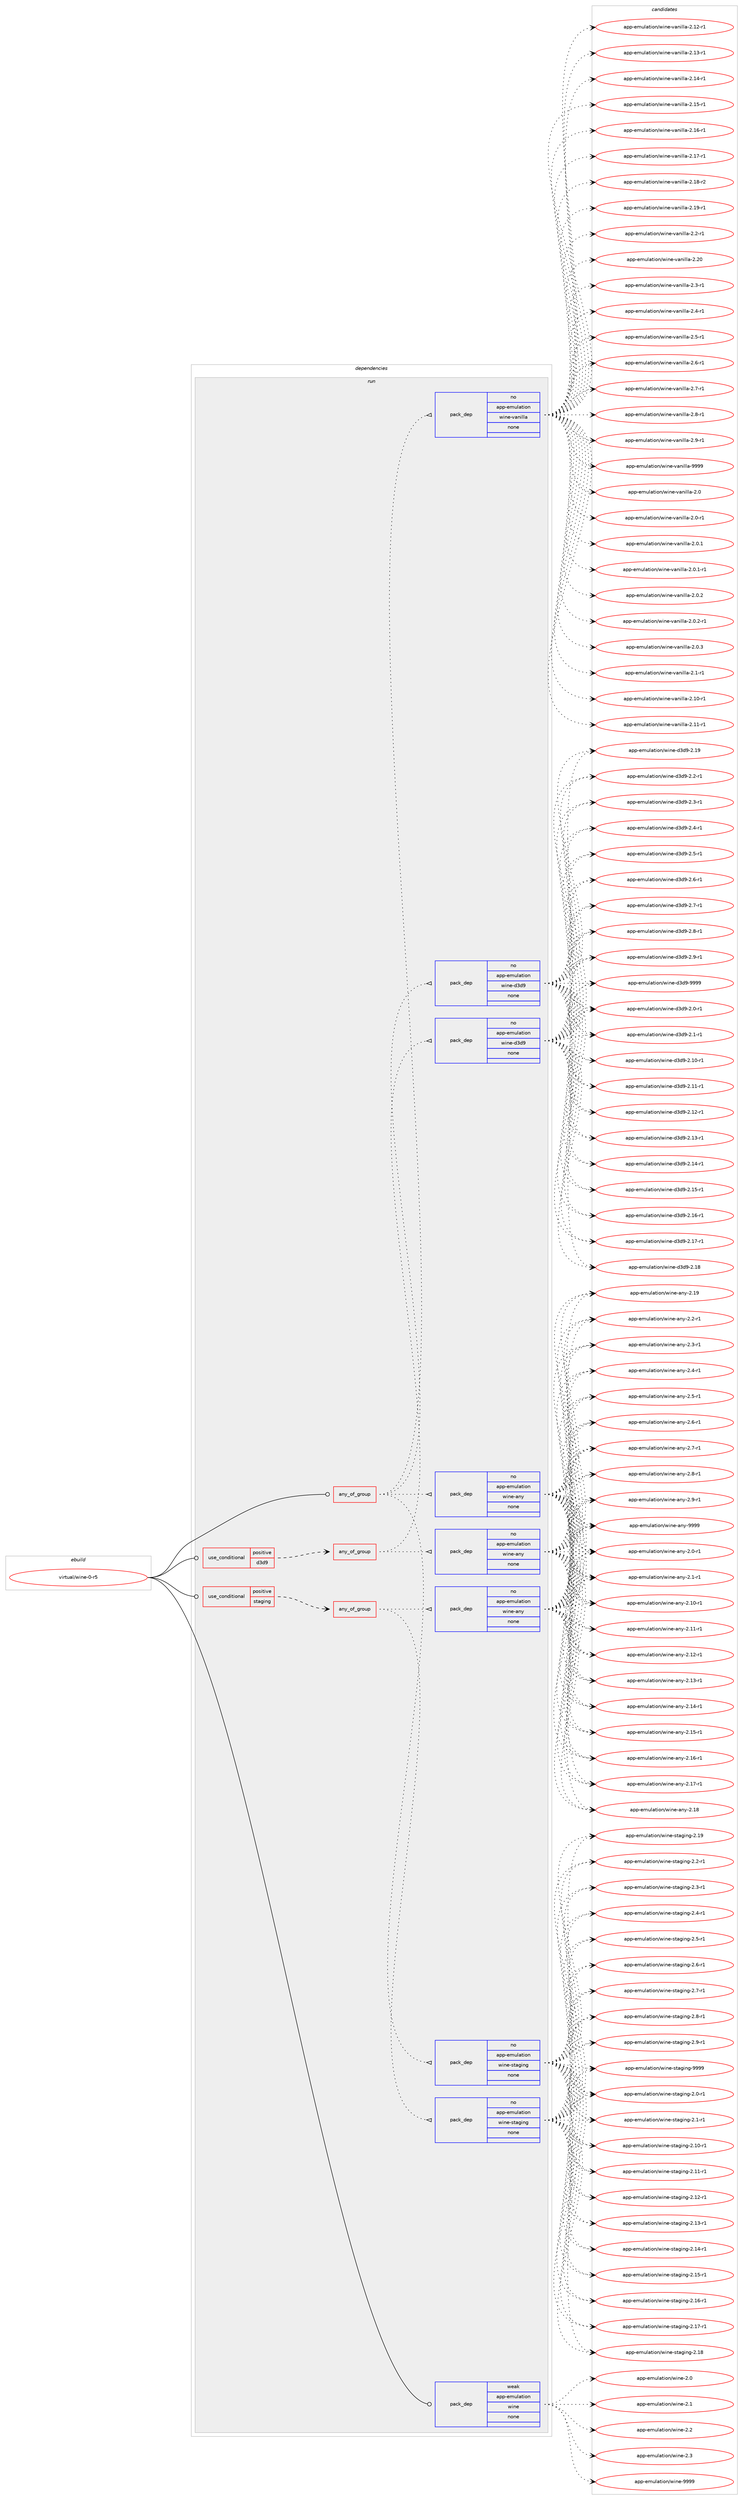 digraph prolog {

# *************
# Graph options
# *************

newrank=true;
concentrate=true;
compound=true;
graph [rankdir=LR,fontname=Helvetica,fontsize=10,ranksep=1.5];#, ranksep=2.5, nodesep=0.2];
edge  [arrowhead=vee];
node  [fontname=Helvetica,fontsize=10];

# **********
# The ebuild
# **********

subgraph cluster_leftcol {
color=gray;
rank=same;
label=<<i>ebuild</i>>;
id [label="virtual/wine-0-r5", color=red, width=4, href="../virtual/wine-0-r5.svg"];
}

# ****************
# The dependencies
# ****************

subgraph cluster_midcol {
color=gray;
label=<<i>dependencies</i>>;
subgraph cluster_compile {
fillcolor="#eeeeee";
style=filled;
label=<<i>compile</i>>;
}
subgraph cluster_compileandrun {
fillcolor="#eeeeee";
style=filled;
label=<<i>compile and run</i>>;
}
subgraph cluster_run {
fillcolor="#eeeeee";
style=filled;
label=<<i>run</i>>;
subgraph any8786 {
dependency499314 [label=<<TABLE BORDER="0" CELLBORDER="1" CELLSPACING="0" CELLPADDING="4"><TR><TD CELLPADDING="10">any_of_group</TD></TR></TABLE>>, shape=none, color=red];subgraph pack371124 {
dependency499315 [label=<<TABLE BORDER="0" CELLBORDER="1" CELLSPACING="0" CELLPADDING="4" WIDTH="220"><TR><TD ROWSPAN="6" CELLPADDING="30">pack_dep</TD></TR><TR><TD WIDTH="110">no</TD></TR><TR><TD>app-emulation</TD></TR><TR><TD>wine-vanilla</TD></TR><TR><TD>none</TD></TR><TR><TD></TD></TR></TABLE>>, shape=none, color=blue];
}
dependency499314:e -> dependency499315:w [weight=20,style="dotted",arrowhead="oinv"];
subgraph pack371125 {
dependency499316 [label=<<TABLE BORDER="0" CELLBORDER="1" CELLSPACING="0" CELLPADDING="4" WIDTH="220"><TR><TD ROWSPAN="6" CELLPADDING="30">pack_dep</TD></TR><TR><TD WIDTH="110">no</TD></TR><TR><TD>app-emulation</TD></TR><TR><TD>wine-staging</TD></TR><TR><TD>none</TD></TR><TR><TD></TD></TR></TABLE>>, shape=none, color=blue];
}
dependency499314:e -> dependency499316:w [weight=20,style="dotted",arrowhead="oinv"];
subgraph pack371126 {
dependency499317 [label=<<TABLE BORDER="0" CELLBORDER="1" CELLSPACING="0" CELLPADDING="4" WIDTH="220"><TR><TD ROWSPAN="6" CELLPADDING="30">pack_dep</TD></TR><TR><TD WIDTH="110">no</TD></TR><TR><TD>app-emulation</TD></TR><TR><TD>wine-d3d9</TD></TR><TR><TD>none</TD></TR><TR><TD></TD></TR></TABLE>>, shape=none, color=blue];
}
dependency499314:e -> dependency499317:w [weight=20,style="dotted",arrowhead="oinv"];
subgraph pack371127 {
dependency499318 [label=<<TABLE BORDER="0" CELLBORDER="1" CELLSPACING="0" CELLPADDING="4" WIDTH="220"><TR><TD ROWSPAN="6" CELLPADDING="30">pack_dep</TD></TR><TR><TD WIDTH="110">no</TD></TR><TR><TD>app-emulation</TD></TR><TR><TD>wine-any</TD></TR><TR><TD>none</TD></TR><TR><TD></TD></TR></TABLE>>, shape=none, color=blue];
}
dependency499314:e -> dependency499318:w [weight=20,style="dotted",arrowhead="oinv"];
}
id:e -> dependency499314:w [weight=20,style="solid",arrowhead="odot"];
subgraph cond119079 {
dependency499319 [label=<<TABLE BORDER="0" CELLBORDER="1" CELLSPACING="0" CELLPADDING="4"><TR><TD ROWSPAN="3" CELLPADDING="10">use_conditional</TD></TR><TR><TD>positive</TD></TR><TR><TD>d3d9</TD></TR></TABLE>>, shape=none, color=red];
subgraph any8787 {
dependency499320 [label=<<TABLE BORDER="0" CELLBORDER="1" CELLSPACING="0" CELLPADDING="4"><TR><TD CELLPADDING="10">any_of_group</TD></TR></TABLE>>, shape=none, color=red];subgraph pack371128 {
dependency499321 [label=<<TABLE BORDER="0" CELLBORDER="1" CELLSPACING="0" CELLPADDING="4" WIDTH="220"><TR><TD ROWSPAN="6" CELLPADDING="30">pack_dep</TD></TR><TR><TD WIDTH="110">no</TD></TR><TR><TD>app-emulation</TD></TR><TR><TD>wine-d3d9</TD></TR><TR><TD>none</TD></TR><TR><TD></TD></TR></TABLE>>, shape=none, color=blue];
}
dependency499320:e -> dependency499321:w [weight=20,style="dotted",arrowhead="oinv"];
subgraph pack371129 {
dependency499322 [label=<<TABLE BORDER="0" CELLBORDER="1" CELLSPACING="0" CELLPADDING="4" WIDTH="220"><TR><TD ROWSPAN="6" CELLPADDING="30">pack_dep</TD></TR><TR><TD WIDTH="110">no</TD></TR><TR><TD>app-emulation</TD></TR><TR><TD>wine-any</TD></TR><TR><TD>none</TD></TR><TR><TD></TD></TR></TABLE>>, shape=none, color=blue];
}
dependency499320:e -> dependency499322:w [weight=20,style="dotted",arrowhead="oinv"];
}
dependency499319:e -> dependency499320:w [weight=20,style="dashed",arrowhead="vee"];
}
id:e -> dependency499319:w [weight=20,style="solid",arrowhead="odot"];
subgraph cond119080 {
dependency499323 [label=<<TABLE BORDER="0" CELLBORDER="1" CELLSPACING="0" CELLPADDING="4"><TR><TD ROWSPAN="3" CELLPADDING="10">use_conditional</TD></TR><TR><TD>positive</TD></TR><TR><TD>staging</TD></TR></TABLE>>, shape=none, color=red];
subgraph any8788 {
dependency499324 [label=<<TABLE BORDER="0" CELLBORDER="1" CELLSPACING="0" CELLPADDING="4"><TR><TD CELLPADDING="10">any_of_group</TD></TR></TABLE>>, shape=none, color=red];subgraph pack371130 {
dependency499325 [label=<<TABLE BORDER="0" CELLBORDER="1" CELLSPACING="0" CELLPADDING="4" WIDTH="220"><TR><TD ROWSPAN="6" CELLPADDING="30">pack_dep</TD></TR><TR><TD WIDTH="110">no</TD></TR><TR><TD>app-emulation</TD></TR><TR><TD>wine-staging</TD></TR><TR><TD>none</TD></TR><TR><TD></TD></TR></TABLE>>, shape=none, color=blue];
}
dependency499324:e -> dependency499325:w [weight=20,style="dotted",arrowhead="oinv"];
subgraph pack371131 {
dependency499326 [label=<<TABLE BORDER="0" CELLBORDER="1" CELLSPACING="0" CELLPADDING="4" WIDTH="220"><TR><TD ROWSPAN="6" CELLPADDING="30">pack_dep</TD></TR><TR><TD WIDTH="110">no</TD></TR><TR><TD>app-emulation</TD></TR><TR><TD>wine-any</TD></TR><TR><TD>none</TD></TR><TR><TD></TD></TR></TABLE>>, shape=none, color=blue];
}
dependency499324:e -> dependency499326:w [weight=20,style="dotted",arrowhead="oinv"];
}
dependency499323:e -> dependency499324:w [weight=20,style="dashed",arrowhead="vee"];
}
id:e -> dependency499323:w [weight=20,style="solid",arrowhead="odot"];
subgraph pack371132 {
dependency499327 [label=<<TABLE BORDER="0" CELLBORDER="1" CELLSPACING="0" CELLPADDING="4" WIDTH="220"><TR><TD ROWSPAN="6" CELLPADDING="30">pack_dep</TD></TR><TR><TD WIDTH="110">weak</TD></TR><TR><TD>app-emulation</TD></TR><TR><TD>wine</TD></TR><TR><TD>none</TD></TR><TR><TD></TD></TR></TABLE>>, shape=none, color=blue];
}
id:e -> dependency499327:w [weight=20,style="solid",arrowhead="odot"];
}
}

# **************
# The candidates
# **************

subgraph cluster_choices {
rank=same;
color=gray;
label=<<i>candidates</i>>;

subgraph choice371124 {
color=black;
nodesep=1;
choice9711211245101109117108971161051111104711910511010145118971101051081089745504648 [label="app-emulation/wine-vanilla-2.0", color=red, width=4,href="../app-emulation/wine-vanilla-2.0.svg"];
choice97112112451011091171089711610511111047119105110101451189711010510810897455046484511449 [label="app-emulation/wine-vanilla-2.0-r1", color=red, width=4,href="../app-emulation/wine-vanilla-2.0-r1.svg"];
choice97112112451011091171089711610511111047119105110101451189711010510810897455046484649 [label="app-emulation/wine-vanilla-2.0.1", color=red, width=4,href="../app-emulation/wine-vanilla-2.0.1.svg"];
choice971121124510110911710897116105111110471191051101014511897110105108108974550464846494511449 [label="app-emulation/wine-vanilla-2.0.1-r1", color=red, width=4,href="../app-emulation/wine-vanilla-2.0.1-r1.svg"];
choice97112112451011091171089711610511111047119105110101451189711010510810897455046484650 [label="app-emulation/wine-vanilla-2.0.2", color=red, width=4,href="../app-emulation/wine-vanilla-2.0.2.svg"];
choice971121124510110911710897116105111110471191051101014511897110105108108974550464846504511449 [label="app-emulation/wine-vanilla-2.0.2-r1", color=red, width=4,href="../app-emulation/wine-vanilla-2.0.2-r1.svg"];
choice97112112451011091171089711610511111047119105110101451189711010510810897455046484651 [label="app-emulation/wine-vanilla-2.0.3", color=red, width=4,href="../app-emulation/wine-vanilla-2.0.3.svg"];
choice97112112451011091171089711610511111047119105110101451189711010510810897455046494511449 [label="app-emulation/wine-vanilla-2.1-r1", color=red, width=4,href="../app-emulation/wine-vanilla-2.1-r1.svg"];
choice9711211245101109117108971161051111104711910511010145118971101051081089745504649484511449 [label="app-emulation/wine-vanilla-2.10-r1", color=red, width=4,href="../app-emulation/wine-vanilla-2.10-r1.svg"];
choice9711211245101109117108971161051111104711910511010145118971101051081089745504649494511449 [label="app-emulation/wine-vanilla-2.11-r1", color=red, width=4,href="../app-emulation/wine-vanilla-2.11-r1.svg"];
choice9711211245101109117108971161051111104711910511010145118971101051081089745504649504511449 [label="app-emulation/wine-vanilla-2.12-r1", color=red, width=4,href="../app-emulation/wine-vanilla-2.12-r1.svg"];
choice9711211245101109117108971161051111104711910511010145118971101051081089745504649514511449 [label="app-emulation/wine-vanilla-2.13-r1", color=red, width=4,href="../app-emulation/wine-vanilla-2.13-r1.svg"];
choice9711211245101109117108971161051111104711910511010145118971101051081089745504649524511449 [label="app-emulation/wine-vanilla-2.14-r1", color=red, width=4,href="../app-emulation/wine-vanilla-2.14-r1.svg"];
choice9711211245101109117108971161051111104711910511010145118971101051081089745504649534511449 [label="app-emulation/wine-vanilla-2.15-r1", color=red, width=4,href="../app-emulation/wine-vanilla-2.15-r1.svg"];
choice9711211245101109117108971161051111104711910511010145118971101051081089745504649544511449 [label="app-emulation/wine-vanilla-2.16-r1", color=red, width=4,href="../app-emulation/wine-vanilla-2.16-r1.svg"];
choice9711211245101109117108971161051111104711910511010145118971101051081089745504649554511449 [label="app-emulation/wine-vanilla-2.17-r1", color=red, width=4,href="../app-emulation/wine-vanilla-2.17-r1.svg"];
choice9711211245101109117108971161051111104711910511010145118971101051081089745504649564511450 [label="app-emulation/wine-vanilla-2.18-r2", color=red, width=4,href="../app-emulation/wine-vanilla-2.18-r2.svg"];
choice9711211245101109117108971161051111104711910511010145118971101051081089745504649574511449 [label="app-emulation/wine-vanilla-2.19-r1", color=red, width=4,href="../app-emulation/wine-vanilla-2.19-r1.svg"];
choice97112112451011091171089711610511111047119105110101451189711010510810897455046504511449 [label="app-emulation/wine-vanilla-2.2-r1", color=red, width=4,href="../app-emulation/wine-vanilla-2.2-r1.svg"];
choice971121124510110911710897116105111110471191051101014511897110105108108974550465048 [label="app-emulation/wine-vanilla-2.20", color=red, width=4,href="../app-emulation/wine-vanilla-2.20.svg"];
choice97112112451011091171089711610511111047119105110101451189711010510810897455046514511449 [label="app-emulation/wine-vanilla-2.3-r1", color=red, width=4,href="../app-emulation/wine-vanilla-2.3-r1.svg"];
choice97112112451011091171089711610511111047119105110101451189711010510810897455046524511449 [label="app-emulation/wine-vanilla-2.4-r1", color=red, width=4,href="../app-emulation/wine-vanilla-2.4-r1.svg"];
choice97112112451011091171089711610511111047119105110101451189711010510810897455046534511449 [label="app-emulation/wine-vanilla-2.5-r1", color=red, width=4,href="../app-emulation/wine-vanilla-2.5-r1.svg"];
choice97112112451011091171089711610511111047119105110101451189711010510810897455046544511449 [label="app-emulation/wine-vanilla-2.6-r1", color=red, width=4,href="../app-emulation/wine-vanilla-2.6-r1.svg"];
choice97112112451011091171089711610511111047119105110101451189711010510810897455046554511449 [label="app-emulation/wine-vanilla-2.7-r1", color=red, width=4,href="../app-emulation/wine-vanilla-2.7-r1.svg"];
choice97112112451011091171089711610511111047119105110101451189711010510810897455046564511449 [label="app-emulation/wine-vanilla-2.8-r1", color=red, width=4,href="../app-emulation/wine-vanilla-2.8-r1.svg"];
choice97112112451011091171089711610511111047119105110101451189711010510810897455046574511449 [label="app-emulation/wine-vanilla-2.9-r1", color=red, width=4,href="../app-emulation/wine-vanilla-2.9-r1.svg"];
choice971121124510110911710897116105111110471191051101014511897110105108108974557575757 [label="app-emulation/wine-vanilla-9999", color=red, width=4,href="../app-emulation/wine-vanilla-9999.svg"];
dependency499315:e -> choice9711211245101109117108971161051111104711910511010145118971101051081089745504648:w [style=dotted,weight="100"];
dependency499315:e -> choice97112112451011091171089711610511111047119105110101451189711010510810897455046484511449:w [style=dotted,weight="100"];
dependency499315:e -> choice97112112451011091171089711610511111047119105110101451189711010510810897455046484649:w [style=dotted,weight="100"];
dependency499315:e -> choice971121124510110911710897116105111110471191051101014511897110105108108974550464846494511449:w [style=dotted,weight="100"];
dependency499315:e -> choice97112112451011091171089711610511111047119105110101451189711010510810897455046484650:w [style=dotted,weight="100"];
dependency499315:e -> choice971121124510110911710897116105111110471191051101014511897110105108108974550464846504511449:w [style=dotted,weight="100"];
dependency499315:e -> choice97112112451011091171089711610511111047119105110101451189711010510810897455046484651:w [style=dotted,weight="100"];
dependency499315:e -> choice97112112451011091171089711610511111047119105110101451189711010510810897455046494511449:w [style=dotted,weight="100"];
dependency499315:e -> choice9711211245101109117108971161051111104711910511010145118971101051081089745504649484511449:w [style=dotted,weight="100"];
dependency499315:e -> choice9711211245101109117108971161051111104711910511010145118971101051081089745504649494511449:w [style=dotted,weight="100"];
dependency499315:e -> choice9711211245101109117108971161051111104711910511010145118971101051081089745504649504511449:w [style=dotted,weight="100"];
dependency499315:e -> choice9711211245101109117108971161051111104711910511010145118971101051081089745504649514511449:w [style=dotted,weight="100"];
dependency499315:e -> choice9711211245101109117108971161051111104711910511010145118971101051081089745504649524511449:w [style=dotted,weight="100"];
dependency499315:e -> choice9711211245101109117108971161051111104711910511010145118971101051081089745504649534511449:w [style=dotted,weight="100"];
dependency499315:e -> choice9711211245101109117108971161051111104711910511010145118971101051081089745504649544511449:w [style=dotted,weight="100"];
dependency499315:e -> choice9711211245101109117108971161051111104711910511010145118971101051081089745504649554511449:w [style=dotted,weight="100"];
dependency499315:e -> choice9711211245101109117108971161051111104711910511010145118971101051081089745504649564511450:w [style=dotted,weight="100"];
dependency499315:e -> choice9711211245101109117108971161051111104711910511010145118971101051081089745504649574511449:w [style=dotted,weight="100"];
dependency499315:e -> choice97112112451011091171089711610511111047119105110101451189711010510810897455046504511449:w [style=dotted,weight="100"];
dependency499315:e -> choice971121124510110911710897116105111110471191051101014511897110105108108974550465048:w [style=dotted,weight="100"];
dependency499315:e -> choice97112112451011091171089711610511111047119105110101451189711010510810897455046514511449:w [style=dotted,weight="100"];
dependency499315:e -> choice97112112451011091171089711610511111047119105110101451189711010510810897455046524511449:w [style=dotted,weight="100"];
dependency499315:e -> choice97112112451011091171089711610511111047119105110101451189711010510810897455046534511449:w [style=dotted,weight="100"];
dependency499315:e -> choice97112112451011091171089711610511111047119105110101451189711010510810897455046544511449:w [style=dotted,weight="100"];
dependency499315:e -> choice97112112451011091171089711610511111047119105110101451189711010510810897455046554511449:w [style=dotted,weight="100"];
dependency499315:e -> choice97112112451011091171089711610511111047119105110101451189711010510810897455046564511449:w [style=dotted,weight="100"];
dependency499315:e -> choice97112112451011091171089711610511111047119105110101451189711010510810897455046574511449:w [style=dotted,weight="100"];
dependency499315:e -> choice971121124510110911710897116105111110471191051101014511897110105108108974557575757:w [style=dotted,weight="100"];
}
subgraph choice371125 {
color=black;
nodesep=1;
choice971121124510110911710897116105111110471191051101014511511697103105110103455046484511449 [label="app-emulation/wine-staging-2.0-r1", color=red, width=4,href="../app-emulation/wine-staging-2.0-r1.svg"];
choice971121124510110911710897116105111110471191051101014511511697103105110103455046494511449 [label="app-emulation/wine-staging-2.1-r1", color=red, width=4,href="../app-emulation/wine-staging-2.1-r1.svg"];
choice97112112451011091171089711610511111047119105110101451151169710310511010345504649484511449 [label="app-emulation/wine-staging-2.10-r1", color=red, width=4,href="../app-emulation/wine-staging-2.10-r1.svg"];
choice97112112451011091171089711610511111047119105110101451151169710310511010345504649494511449 [label="app-emulation/wine-staging-2.11-r1", color=red, width=4,href="../app-emulation/wine-staging-2.11-r1.svg"];
choice97112112451011091171089711610511111047119105110101451151169710310511010345504649504511449 [label="app-emulation/wine-staging-2.12-r1", color=red, width=4,href="../app-emulation/wine-staging-2.12-r1.svg"];
choice97112112451011091171089711610511111047119105110101451151169710310511010345504649514511449 [label="app-emulation/wine-staging-2.13-r1", color=red, width=4,href="../app-emulation/wine-staging-2.13-r1.svg"];
choice97112112451011091171089711610511111047119105110101451151169710310511010345504649524511449 [label="app-emulation/wine-staging-2.14-r1", color=red, width=4,href="../app-emulation/wine-staging-2.14-r1.svg"];
choice97112112451011091171089711610511111047119105110101451151169710310511010345504649534511449 [label="app-emulation/wine-staging-2.15-r1", color=red, width=4,href="../app-emulation/wine-staging-2.15-r1.svg"];
choice97112112451011091171089711610511111047119105110101451151169710310511010345504649544511449 [label="app-emulation/wine-staging-2.16-r1", color=red, width=4,href="../app-emulation/wine-staging-2.16-r1.svg"];
choice97112112451011091171089711610511111047119105110101451151169710310511010345504649554511449 [label="app-emulation/wine-staging-2.17-r1", color=red, width=4,href="../app-emulation/wine-staging-2.17-r1.svg"];
choice9711211245101109117108971161051111104711910511010145115116971031051101034550464956 [label="app-emulation/wine-staging-2.18", color=red, width=4,href="../app-emulation/wine-staging-2.18.svg"];
choice9711211245101109117108971161051111104711910511010145115116971031051101034550464957 [label="app-emulation/wine-staging-2.19", color=red, width=4,href="../app-emulation/wine-staging-2.19.svg"];
choice971121124510110911710897116105111110471191051101014511511697103105110103455046504511449 [label="app-emulation/wine-staging-2.2-r1", color=red, width=4,href="../app-emulation/wine-staging-2.2-r1.svg"];
choice971121124510110911710897116105111110471191051101014511511697103105110103455046514511449 [label="app-emulation/wine-staging-2.3-r1", color=red, width=4,href="../app-emulation/wine-staging-2.3-r1.svg"];
choice971121124510110911710897116105111110471191051101014511511697103105110103455046524511449 [label="app-emulation/wine-staging-2.4-r1", color=red, width=4,href="../app-emulation/wine-staging-2.4-r1.svg"];
choice971121124510110911710897116105111110471191051101014511511697103105110103455046534511449 [label="app-emulation/wine-staging-2.5-r1", color=red, width=4,href="../app-emulation/wine-staging-2.5-r1.svg"];
choice971121124510110911710897116105111110471191051101014511511697103105110103455046544511449 [label="app-emulation/wine-staging-2.6-r1", color=red, width=4,href="../app-emulation/wine-staging-2.6-r1.svg"];
choice971121124510110911710897116105111110471191051101014511511697103105110103455046554511449 [label="app-emulation/wine-staging-2.7-r1", color=red, width=4,href="../app-emulation/wine-staging-2.7-r1.svg"];
choice971121124510110911710897116105111110471191051101014511511697103105110103455046564511449 [label="app-emulation/wine-staging-2.8-r1", color=red, width=4,href="../app-emulation/wine-staging-2.8-r1.svg"];
choice971121124510110911710897116105111110471191051101014511511697103105110103455046574511449 [label="app-emulation/wine-staging-2.9-r1", color=red, width=4,href="../app-emulation/wine-staging-2.9-r1.svg"];
choice9711211245101109117108971161051111104711910511010145115116971031051101034557575757 [label="app-emulation/wine-staging-9999", color=red, width=4,href="../app-emulation/wine-staging-9999.svg"];
dependency499316:e -> choice971121124510110911710897116105111110471191051101014511511697103105110103455046484511449:w [style=dotted,weight="100"];
dependency499316:e -> choice971121124510110911710897116105111110471191051101014511511697103105110103455046494511449:w [style=dotted,weight="100"];
dependency499316:e -> choice97112112451011091171089711610511111047119105110101451151169710310511010345504649484511449:w [style=dotted,weight="100"];
dependency499316:e -> choice97112112451011091171089711610511111047119105110101451151169710310511010345504649494511449:w [style=dotted,weight="100"];
dependency499316:e -> choice97112112451011091171089711610511111047119105110101451151169710310511010345504649504511449:w [style=dotted,weight="100"];
dependency499316:e -> choice97112112451011091171089711610511111047119105110101451151169710310511010345504649514511449:w [style=dotted,weight="100"];
dependency499316:e -> choice97112112451011091171089711610511111047119105110101451151169710310511010345504649524511449:w [style=dotted,weight="100"];
dependency499316:e -> choice97112112451011091171089711610511111047119105110101451151169710310511010345504649534511449:w [style=dotted,weight="100"];
dependency499316:e -> choice97112112451011091171089711610511111047119105110101451151169710310511010345504649544511449:w [style=dotted,weight="100"];
dependency499316:e -> choice97112112451011091171089711610511111047119105110101451151169710310511010345504649554511449:w [style=dotted,weight="100"];
dependency499316:e -> choice9711211245101109117108971161051111104711910511010145115116971031051101034550464956:w [style=dotted,weight="100"];
dependency499316:e -> choice9711211245101109117108971161051111104711910511010145115116971031051101034550464957:w [style=dotted,weight="100"];
dependency499316:e -> choice971121124510110911710897116105111110471191051101014511511697103105110103455046504511449:w [style=dotted,weight="100"];
dependency499316:e -> choice971121124510110911710897116105111110471191051101014511511697103105110103455046514511449:w [style=dotted,weight="100"];
dependency499316:e -> choice971121124510110911710897116105111110471191051101014511511697103105110103455046524511449:w [style=dotted,weight="100"];
dependency499316:e -> choice971121124510110911710897116105111110471191051101014511511697103105110103455046534511449:w [style=dotted,weight="100"];
dependency499316:e -> choice971121124510110911710897116105111110471191051101014511511697103105110103455046544511449:w [style=dotted,weight="100"];
dependency499316:e -> choice971121124510110911710897116105111110471191051101014511511697103105110103455046554511449:w [style=dotted,weight="100"];
dependency499316:e -> choice971121124510110911710897116105111110471191051101014511511697103105110103455046564511449:w [style=dotted,weight="100"];
dependency499316:e -> choice971121124510110911710897116105111110471191051101014511511697103105110103455046574511449:w [style=dotted,weight="100"];
dependency499316:e -> choice9711211245101109117108971161051111104711910511010145115116971031051101034557575757:w [style=dotted,weight="100"];
}
subgraph choice371126 {
color=black;
nodesep=1;
choice97112112451011091171089711610511111047119105110101451005110057455046484511449 [label="app-emulation/wine-d3d9-2.0-r1", color=red, width=4,href="../app-emulation/wine-d3d9-2.0-r1.svg"];
choice97112112451011091171089711610511111047119105110101451005110057455046494511449 [label="app-emulation/wine-d3d9-2.1-r1", color=red, width=4,href="../app-emulation/wine-d3d9-2.1-r1.svg"];
choice9711211245101109117108971161051111104711910511010145100511005745504649484511449 [label="app-emulation/wine-d3d9-2.10-r1", color=red, width=4,href="../app-emulation/wine-d3d9-2.10-r1.svg"];
choice9711211245101109117108971161051111104711910511010145100511005745504649494511449 [label="app-emulation/wine-d3d9-2.11-r1", color=red, width=4,href="../app-emulation/wine-d3d9-2.11-r1.svg"];
choice9711211245101109117108971161051111104711910511010145100511005745504649504511449 [label="app-emulation/wine-d3d9-2.12-r1", color=red, width=4,href="../app-emulation/wine-d3d9-2.12-r1.svg"];
choice9711211245101109117108971161051111104711910511010145100511005745504649514511449 [label="app-emulation/wine-d3d9-2.13-r1", color=red, width=4,href="../app-emulation/wine-d3d9-2.13-r1.svg"];
choice9711211245101109117108971161051111104711910511010145100511005745504649524511449 [label="app-emulation/wine-d3d9-2.14-r1", color=red, width=4,href="../app-emulation/wine-d3d9-2.14-r1.svg"];
choice9711211245101109117108971161051111104711910511010145100511005745504649534511449 [label="app-emulation/wine-d3d9-2.15-r1", color=red, width=4,href="../app-emulation/wine-d3d9-2.15-r1.svg"];
choice9711211245101109117108971161051111104711910511010145100511005745504649544511449 [label="app-emulation/wine-d3d9-2.16-r1", color=red, width=4,href="../app-emulation/wine-d3d9-2.16-r1.svg"];
choice9711211245101109117108971161051111104711910511010145100511005745504649554511449 [label="app-emulation/wine-d3d9-2.17-r1", color=red, width=4,href="../app-emulation/wine-d3d9-2.17-r1.svg"];
choice971121124510110911710897116105111110471191051101014510051100574550464956 [label="app-emulation/wine-d3d9-2.18", color=red, width=4,href="../app-emulation/wine-d3d9-2.18.svg"];
choice971121124510110911710897116105111110471191051101014510051100574550464957 [label="app-emulation/wine-d3d9-2.19", color=red, width=4,href="../app-emulation/wine-d3d9-2.19.svg"];
choice97112112451011091171089711610511111047119105110101451005110057455046504511449 [label="app-emulation/wine-d3d9-2.2-r1", color=red, width=4,href="../app-emulation/wine-d3d9-2.2-r1.svg"];
choice97112112451011091171089711610511111047119105110101451005110057455046514511449 [label="app-emulation/wine-d3d9-2.3-r1", color=red, width=4,href="../app-emulation/wine-d3d9-2.3-r1.svg"];
choice97112112451011091171089711610511111047119105110101451005110057455046524511449 [label="app-emulation/wine-d3d9-2.4-r1", color=red, width=4,href="../app-emulation/wine-d3d9-2.4-r1.svg"];
choice97112112451011091171089711610511111047119105110101451005110057455046534511449 [label="app-emulation/wine-d3d9-2.5-r1", color=red, width=4,href="../app-emulation/wine-d3d9-2.5-r1.svg"];
choice97112112451011091171089711610511111047119105110101451005110057455046544511449 [label="app-emulation/wine-d3d9-2.6-r1", color=red, width=4,href="../app-emulation/wine-d3d9-2.6-r1.svg"];
choice97112112451011091171089711610511111047119105110101451005110057455046554511449 [label="app-emulation/wine-d3d9-2.7-r1", color=red, width=4,href="../app-emulation/wine-d3d9-2.7-r1.svg"];
choice97112112451011091171089711610511111047119105110101451005110057455046564511449 [label="app-emulation/wine-d3d9-2.8-r1", color=red, width=4,href="../app-emulation/wine-d3d9-2.8-r1.svg"];
choice97112112451011091171089711610511111047119105110101451005110057455046574511449 [label="app-emulation/wine-d3d9-2.9-r1", color=red, width=4,href="../app-emulation/wine-d3d9-2.9-r1.svg"];
choice971121124510110911710897116105111110471191051101014510051100574557575757 [label="app-emulation/wine-d3d9-9999", color=red, width=4,href="../app-emulation/wine-d3d9-9999.svg"];
dependency499317:e -> choice97112112451011091171089711610511111047119105110101451005110057455046484511449:w [style=dotted,weight="100"];
dependency499317:e -> choice97112112451011091171089711610511111047119105110101451005110057455046494511449:w [style=dotted,weight="100"];
dependency499317:e -> choice9711211245101109117108971161051111104711910511010145100511005745504649484511449:w [style=dotted,weight="100"];
dependency499317:e -> choice9711211245101109117108971161051111104711910511010145100511005745504649494511449:w [style=dotted,weight="100"];
dependency499317:e -> choice9711211245101109117108971161051111104711910511010145100511005745504649504511449:w [style=dotted,weight="100"];
dependency499317:e -> choice9711211245101109117108971161051111104711910511010145100511005745504649514511449:w [style=dotted,weight="100"];
dependency499317:e -> choice9711211245101109117108971161051111104711910511010145100511005745504649524511449:w [style=dotted,weight="100"];
dependency499317:e -> choice9711211245101109117108971161051111104711910511010145100511005745504649534511449:w [style=dotted,weight="100"];
dependency499317:e -> choice9711211245101109117108971161051111104711910511010145100511005745504649544511449:w [style=dotted,weight="100"];
dependency499317:e -> choice9711211245101109117108971161051111104711910511010145100511005745504649554511449:w [style=dotted,weight="100"];
dependency499317:e -> choice971121124510110911710897116105111110471191051101014510051100574550464956:w [style=dotted,weight="100"];
dependency499317:e -> choice971121124510110911710897116105111110471191051101014510051100574550464957:w [style=dotted,weight="100"];
dependency499317:e -> choice97112112451011091171089711610511111047119105110101451005110057455046504511449:w [style=dotted,weight="100"];
dependency499317:e -> choice97112112451011091171089711610511111047119105110101451005110057455046514511449:w [style=dotted,weight="100"];
dependency499317:e -> choice97112112451011091171089711610511111047119105110101451005110057455046524511449:w [style=dotted,weight="100"];
dependency499317:e -> choice97112112451011091171089711610511111047119105110101451005110057455046534511449:w [style=dotted,weight="100"];
dependency499317:e -> choice97112112451011091171089711610511111047119105110101451005110057455046544511449:w [style=dotted,weight="100"];
dependency499317:e -> choice97112112451011091171089711610511111047119105110101451005110057455046554511449:w [style=dotted,weight="100"];
dependency499317:e -> choice97112112451011091171089711610511111047119105110101451005110057455046564511449:w [style=dotted,weight="100"];
dependency499317:e -> choice97112112451011091171089711610511111047119105110101451005110057455046574511449:w [style=dotted,weight="100"];
dependency499317:e -> choice971121124510110911710897116105111110471191051101014510051100574557575757:w [style=dotted,weight="100"];
}
subgraph choice371127 {
color=black;
nodesep=1;
choice971121124510110911710897116105111110471191051101014597110121455046484511449 [label="app-emulation/wine-any-2.0-r1", color=red, width=4,href="../app-emulation/wine-any-2.0-r1.svg"];
choice971121124510110911710897116105111110471191051101014597110121455046494511449 [label="app-emulation/wine-any-2.1-r1", color=red, width=4,href="../app-emulation/wine-any-2.1-r1.svg"];
choice97112112451011091171089711610511111047119105110101459711012145504649484511449 [label="app-emulation/wine-any-2.10-r1", color=red, width=4,href="../app-emulation/wine-any-2.10-r1.svg"];
choice97112112451011091171089711610511111047119105110101459711012145504649494511449 [label="app-emulation/wine-any-2.11-r1", color=red, width=4,href="../app-emulation/wine-any-2.11-r1.svg"];
choice97112112451011091171089711610511111047119105110101459711012145504649504511449 [label="app-emulation/wine-any-2.12-r1", color=red, width=4,href="../app-emulation/wine-any-2.12-r1.svg"];
choice97112112451011091171089711610511111047119105110101459711012145504649514511449 [label="app-emulation/wine-any-2.13-r1", color=red, width=4,href="../app-emulation/wine-any-2.13-r1.svg"];
choice97112112451011091171089711610511111047119105110101459711012145504649524511449 [label="app-emulation/wine-any-2.14-r1", color=red, width=4,href="../app-emulation/wine-any-2.14-r1.svg"];
choice97112112451011091171089711610511111047119105110101459711012145504649534511449 [label="app-emulation/wine-any-2.15-r1", color=red, width=4,href="../app-emulation/wine-any-2.15-r1.svg"];
choice97112112451011091171089711610511111047119105110101459711012145504649544511449 [label="app-emulation/wine-any-2.16-r1", color=red, width=4,href="../app-emulation/wine-any-2.16-r1.svg"];
choice97112112451011091171089711610511111047119105110101459711012145504649554511449 [label="app-emulation/wine-any-2.17-r1", color=red, width=4,href="../app-emulation/wine-any-2.17-r1.svg"];
choice9711211245101109117108971161051111104711910511010145971101214550464956 [label="app-emulation/wine-any-2.18", color=red, width=4,href="../app-emulation/wine-any-2.18.svg"];
choice9711211245101109117108971161051111104711910511010145971101214550464957 [label="app-emulation/wine-any-2.19", color=red, width=4,href="../app-emulation/wine-any-2.19.svg"];
choice971121124510110911710897116105111110471191051101014597110121455046504511449 [label="app-emulation/wine-any-2.2-r1", color=red, width=4,href="../app-emulation/wine-any-2.2-r1.svg"];
choice971121124510110911710897116105111110471191051101014597110121455046514511449 [label="app-emulation/wine-any-2.3-r1", color=red, width=4,href="../app-emulation/wine-any-2.3-r1.svg"];
choice971121124510110911710897116105111110471191051101014597110121455046524511449 [label="app-emulation/wine-any-2.4-r1", color=red, width=4,href="../app-emulation/wine-any-2.4-r1.svg"];
choice971121124510110911710897116105111110471191051101014597110121455046534511449 [label="app-emulation/wine-any-2.5-r1", color=red, width=4,href="../app-emulation/wine-any-2.5-r1.svg"];
choice971121124510110911710897116105111110471191051101014597110121455046544511449 [label="app-emulation/wine-any-2.6-r1", color=red, width=4,href="../app-emulation/wine-any-2.6-r1.svg"];
choice971121124510110911710897116105111110471191051101014597110121455046554511449 [label="app-emulation/wine-any-2.7-r1", color=red, width=4,href="../app-emulation/wine-any-2.7-r1.svg"];
choice971121124510110911710897116105111110471191051101014597110121455046564511449 [label="app-emulation/wine-any-2.8-r1", color=red, width=4,href="../app-emulation/wine-any-2.8-r1.svg"];
choice971121124510110911710897116105111110471191051101014597110121455046574511449 [label="app-emulation/wine-any-2.9-r1", color=red, width=4,href="../app-emulation/wine-any-2.9-r1.svg"];
choice9711211245101109117108971161051111104711910511010145971101214557575757 [label="app-emulation/wine-any-9999", color=red, width=4,href="../app-emulation/wine-any-9999.svg"];
dependency499318:e -> choice971121124510110911710897116105111110471191051101014597110121455046484511449:w [style=dotted,weight="100"];
dependency499318:e -> choice971121124510110911710897116105111110471191051101014597110121455046494511449:w [style=dotted,weight="100"];
dependency499318:e -> choice97112112451011091171089711610511111047119105110101459711012145504649484511449:w [style=dotted,weight="100"];
dependency499318:e -> choice97112112451011091171089711610511111047119105110101459711012145504649494511449:w [style=dotted,weight="100"];
dependency499318:e -> choice97112112451011091171089711610511111047119105110101459711012145504649504511449:w [style=dotted,weight="100"];
dependency499318:e -> choice97112112451011091171089711610511111047119105110101459711012145504649514511449:w [style=dotted,weight="100"];
dependency499318:e -> choice97112112451011091171089711610511111047119105110101459711012145504649524511449:w [style=dotted,weight="100"];
dependency499318:e -> choice97112112451011091171089711610511111047119105110101459711012145504649534511449:w [style=dotted,weight="100"];
dependency499318:e -> choice97112112451011091171089711610511111047119105110101459711012145504649544511449:w [style=dotted,weight="100"];
dependency499318:e -> choice97112112451011091171089711610511111047119105110101459711012145504649554511449:w [style=dotted,weight="100"];
dependency499318:e -> choice9711211245101109117108971161051111104711910511010145971101214550464956:w [style=dotted,weight="100"];
dependency499318:e -> choice9711211245101109117108971161051111104711910511010145971101214550464957:w [style=dotted,weight="100"];
dependency499318:e -> choice971121124510110911710897116105111110471191051101014597110121455046504511449:w [style=dotted,weight="100"];
dependency499318:e -> choice971121124510110911710897116105111110471191051101014597110121455046514511449:w [style=dotted,weight="100"];
dependency499318:e -> choice971121124510110911710897116105111110471191051101014597110121455046524511449:w [style=dotted,weight="100"];
dependency499318:e -> choice971121124510110911710897116105111110471191051101014597110121455046534511449:w [style=dotted,weight="100"];
dependency499318:e -> choice971121124510110911710897116105111110471191051101014597110121455046544511449:w [style=dotted,weight="100"];
dependency499318:e -> choice971121124510110911710897116105111110471191051101014597110121455046554511449:w [style=dotted,weight="100"];
dependency499318:e -> choice971121124510110911710897116105111110471191051101014597110121455046564511449:w [style=dotted,weight="100"];
dependency499318:e -> choice971121124510110911710897116105111110471191051101014597110121455046574511449:w [style=dotted,weight="100"];
dependency499318:e -> choice9711211245101109117108971161051111104711910511010145971101214557575757:w [style=dotted,weight="100"];
}
subgraph choice371128 {
color=black;
nodesep=1;
choice97112112451011091171089711610511111047119105110101451005110057455046484511449 [label="app-emulation/wine-d3d9-2.0-r1", color=red, width=4,href="../app-emulation/wine-d3d9-2.0-r1.svg"];
choice97112112451011091171089711610511111047119105110101451005110057455046494511449 [label="app-emulation/wine-d3d9-2.1-r1", color=red, width=4,href="../app-emulation/wine-d3d9-2.1-r1.svg"];
choice9711211245101109117108971161051111104711910511010145100511005745504649484511449 [label="app-emulation/wine-d3d9-2.10-r1", color=red, width=4,href="../app-emulation/wine-d3d9-2.10-r1.svg"];
choice9711211245101109117108971161051111104711910511010145100511005745504649494511449 [label="app-emulation/wine-d3d9-2.11-r1", color=red, width=4,href="../app-emulation/wine-d3d9-2.11-r1.svg"];
choice9711211245101109117108971161051111104711910511010145100511005745504649504511449 [label="app-emulation/wine-d3d9-2.12-r1", color=red, width=4,href="../app-emulation/wine-d3d9-2.12-r1.svg"];
choice9711211245101109117108971161051111104711910511010145100511005745504649514511449 [label="app-emulation/wine-d3d9-2.13-r1", color=red, width=4,href="../app-emulation/wine-d3d9-2.13-r1.svg"];
choice9711211245101109117108971161051111104711910511010145100511005745504649524511449 [label="app-emulation/wine-d3d9-2.14-r1", color=red, width=4,href="../app-emulation/wine-d3d9-2.14-r1.svg"];
choice9711211245101109117108971161051111104711910511010145100511005745504649534511449 [label="app-emulation/wine-d3d9-2.15-r1", color=red, width=4,href="../app-emulation/wine-d3d9-2.15-r1.svg"];
choice9711211245101109117108971161051111104711910511010145100511005745504649544511449 [label="app-emulation/wine-d3d9-2.16-r1", color=red, width=4,href="../app-emulation/wine-d3d9-2.16-r1.svg"];
choice9711211245101109117108971161051111104711910511010145100511005745504649554511449 [label="app-emulation/wine-d3d9-2.17-r1", color=red, width=4,href="../app-emulation/wine-d3d9-2.17-r1.svg"];
choice971121124510110911710897116105111110471191051101014510051100574550464956 [label="app-emulation/wine-d3d9-2.18", color=red, width=4,href="../app-emulation/wine-d3d9-2.18.svg"];
choice971121124510110911710897116105111110471191051101014510051100574550464957 [label="app-emulation/wine-d3d9-2.19", color=red, width=4,href="../app-emulation/wine-d3d9-2.19.svg"];
choice97112112451011091171089711610511111047119105110101451005110057455046504511449 [label="app-emulation/wine-d3d9-2.2-r1", color=red, width=4,href="../app-emulation/wine-d3d9-2.2-r1.svg"];
choice97112112451011091171089711610511111047119105110101451005110057455046514511449 [label="app-emulation/wine-d3d9-2.3-r1", color=red, width=4,href="../app-emulation/wine-d3d9-2.3-r1.svg"];
choice97112112451011091171089711610511111047119105110101451005110057455046524511449 [label="app-emulation/wine-d3d9-2.4-r1", color=red, width=4,href="../app-emulation/wine-d3d9-2.4-r1.svg"];
choice97112112451011091171089711610511111047119105110101451005110057455046534511449 [label="app-emulation/wine-d3d9-2.5-r1", color=red, width=4,href="../app-emulation/wine-d3d9-2.5-r1.svg"];
choice97112112451011091171089711610511111047119105110101451005110057455046544511449 [label="app-emulation/wine-d3d9-2.6-r1", color=red, width=4,href="../app-emulation/wine-d3d9-2.6-r1.svg"];
choice97112112451011091171089711610511111047119105110101451005110057455046554511449 [label="app-emulation/wine-d3d9-2.7-r1", color=red, width=4,href="../app-emulation/wine-d3d9-2.7-r1.svg"];
choice97112112451011091171089711610511111047119105110101451005110057455046564511449 [label="app-emulation/wine-d3d9-2.8-r1", color=red, width=4,href="../app-emulation/wine-d3d9-2.8-r1.svg"];
choice97112112451011091171089711610511111047119105110101451005110057455046574511449 [label="app-emulation/wine-d3d9-2.9-r1", color=red, width=4,href="../app-emulation/wine-d3d9-2.9-r1.svg"];
choice971121124510110911710897116105111110471191051101014510051100574557575757 [label="app-emulation/wine-d3d9-9999", color=red, width=4,href="../app-emulation/wine-d3d9-9999.svg"];
dependency499321:e -> choice97112112451011091171089711610511111047119105110101451005110057455046484511449:w [style=dotted,weight="100"];
dependency499321:e -> choice97112112451011091171089711610511111047119105110101451005110057455046494511449:w [style=dotted,weight="100"];
dependency499321:e -> choice9711211245101109117108971161051111104711910511010145100511005745504649484511449:w [style=dotted,weight="100"];
dependency499321:e -> choice9711211245101109117108971161051111104711910511010145100511005745504649494511449:w [style=dotted,weight="100"];
dependency499321:e -> choice9711211245101109117108971161051111104711910511010145100511005745504649504511449:w [style=dotted,weight="100"];
dependency499321:e -> choice9711211245101109117108971161051111104711910511010145100511005745504649514511449:w [style=dotted,weight="100"];
dependency499321:e -> choice9711211245101109117108971161051111104711910511010145100511005745504649524511449:w [style=dotted,weight="100"];
dependency499321:e -> choice9711211245101109117108971161051111104711910511010145100511005745504649534511449:w [style=dotted,weight="100"];
dependency499321:e -> choice9711211245101109117108971161051111104711910511010145100511005745504649544511449:w [style=dotted,weight="100"];
dependency499321:e -> choice9711211245101109117108971161051111104711910511010145100511005745504649554511449:w [style=dotted,weight="100"];
dependency499321:e -> choice971121124510110911710897116105111110471191051101014510051100574550464956:w [style=dotted,weight="100"];
dependency499321:e -> choice971121124510110911710897116105111110471191051101014510051100574550464957:w [style=dotted,weight="100"];
dependency499321:e -> choice97112112451011091171089711610511111047119105110101451005110057455046504511449:w [style=dotted,weight="100"];
dependency499321:e -> choice97112112451011091171089711610511111047119105110101451005110057455046514511449:w [style=dotted,weight="100"];
dependency499321:e -> choice97112112451011091171089711610511111047119105110101451005110057455046524511449:w [style=dotted,weight="100"];
dependency499321:e -> choice97112112451011091171089711610511111047119105110101451005110057455046534511449:w [style=dotted,weight="100"];
dependency499321:e -> choice97112112451011091171089711610511111047119105110101451005110057455046544511449:w [style=dotted,weight="100"];
dependency499321:e -> choice97112112451011091171089711610511111047119105110101451005110057455046554511449:w [style=dotted,weight="100"];
dependency499321:e -> choice97112112451011091171089711610511111047119105110101451005110057455046564511449:w [style=dotted,weight="100"];
dependency499321:e -> choice97112112451011091171089711610511111047119105110101451005110057455046574511449:w [style=dotted,weight="100"];
dependency499321:e -> choice971121124510110911710897116105111110471191051101014510051100574557575757:w [style=dotted,weight="100"];
}
subgraph choice371129 {
color=black;
nodesep=1;
choice971121124510110911710897116105111110471191051101014597110121455046484511449 [label="app-emulation/wine-any-2.0-r1", color=red, width=4,href="../app-emulation/wine-any-2.0-r1.svg"];
choice971121124510110911710897116105111110471191051101014597110121455046494511449 [label="app-emulation/wine-any-2.1-r1", color=red, width=4,href="../app-emulation/wine-any-2.1-r1.svg"];
choice97112112451011091171089711610511111047119105110101459711012145504649484511449 [label="app-emulation/wine-any-2.10-r1", color=red, width=4,href="../app-emulation/wine-any-2.10-r1.svg"];
choice97112112451011091171089711610511111047119105110101459711012145504649494511449 [label="app-emulation/wine-any-2.11-r1", color=red, width=4,href="../app-emulation/wine-any-2.11-r1.svg"];
choice97112112451011091171089711610511111047119105110101459711012145504649504511449 [label="app-emulation/wine-any-2.12-r1", color=red, width=4,href="../app-emulation/wine-any-2.12-r1.svg"];
choice97112112451011091171089711610511111047119105110101459711012145504649514511449 [label="app-emulation/wine-any-2.13-r1", color=red, width=4,href="../app-emulation/wine-any-2.13-r1.svg"];
choice97112112451011091171089711610511111047119105110101459711012145504649524511449 [label="app-emulation/wine-any-2.14-r1", color=red, width=4,href="../app-emulation/wine-any-2.14-r1.svg"];
choice97112112451011091171089711610511111047119105110101459711012145504649534511449 [label="app-emulation/wine-any-2.15-r1", color=red, width=4,href="../app-emulation/wine-any-2.15-r1.svg"];
choice97112112451011091171089711610511111047119105110101459711012145504649544511449 [label="app-emulation/wine-any-2.16-r1", color=red, width=4,href="../app-emulation/wine-any-2.16-r1.svg"];
choice97112112451011091171089711610511111047119105110101459711012145504649554511449 [label="app-emulation/wine-any-2.17-r1", color=red, width=4,href="../app-emulation/wine-any-2.17-r1.svg"];
choice9711211245101109117108971161051111104711910511010145971101214550464956 [label="app-emulation/wine-any-2.18", color=red, width=4,href="../app-emulation/wine-any-2.18.svg"];
choice9711211245101109117108971161051111104711910511010145971101214550464957 [label="app-emulation/wine-any-2.19", color=red, width=4,href="../app-emulation/wine-any-2.19.svg"];
choice971121124510110911710897116105111110471191051101014597110121455046504511449 [label="app-emulation/wine-any-2.2-r1", color=red, width=4,href="../app-emulation/wine-any-2.2-r1.svg"];
choice971121124510110911710897116105111110471191051101014597110121455046514511449 [label="app-emulation/wine-any-2.3-r1", color=red, width=4,href="../app-emulation/wine-any-2.3-r1.svg"];
choice971121124510110911710897116105111110471191051101014597110121455046524511449 [label="app-emulation/wine-any-2.4-r1", color=red, width=4,href="../app-emulation/wine-any-2.4-r1.svg"];
choice971121124510110911710897116105111110471191051101014597110121455046534511449 [label="app-emulation/wine-any-2.5-r1", color=red, width=4,href="../app-emulation/wine-any-2.5-r1.svg"];
choice971121124510110911710897116105111110471191051101014597110121455046544511449 [label="app-emulation/wine-any-2.6-r1", color=red, width=4,href="../app-emulation/wine-any-2.6-r1.svg"];
choice971121124510110911710897116105111110471191051101014597110121455046554511449 [label="app-emulation/wine-any-2.7-r1", color=red, width=4,href="../app-emulation/wine-any-2.7-r1.svg"];
choice971121124510110911710897116105111110471191051101014597110121455046564511449 [label="app-emulation/wine-any-2.8-r1", color=red, width=4,href="../app-emulation/wine-any-2.8-r1.svg"];
choice971121124510110911710897116105111110471191051101014597110121455046574511449 [label="app-emulation/wine-any-2.9-r1", color=red, width=4,href="../app-emulation/wine-any-2.9-r1.svg"];
choice9711211245101109117108971161051111104711910511010145971101214557575757 [label="app-emulation/wine-any-9999", color=red, width=4,href="../app-emulation/wine-any-9999.svg"];
dependency499322:e -> choice971121124510110911710897116105111110471191051101014597110121455046484511449:w [style=dotted,weight="100"];
dependency499322:e -> choice971121124510110911710897116105111110471191051101014597110121455046494511449:w [style=dotted,weight="100"];
dependency499322:e -> choice97112112451011091171089711610511111047119105110101459711012145504649484511449:w [style=dotted,weight="100"];
dependency499322:e -> choice97112112451011091171089711610511111047119105110101459711012145504649494511449:w [style=dotted,weight="100"];
dependency499322:e -> choice97112112451011091171089711610511111047119105110101459711012145504649504511449:w [style=dotted,weight="100"];
dependency499322:e -> choice97112112451011091171089711610511111047119105110101459711012145504649514511449:w [style=dotted,weight="100"];
dependency499322:e -> choice97112112451011091171089711610511111047119105110101459711012145504649524511449:w [style=dotted,weight="100"];
dependency499322:e -> choice97112112451011091171089711610511111047119105110101459711012145504649534511449:w [style=dotted,weight="100"];
dependency499322:e -> choice97112112451011091171089711610511111047119105110101459711012145504649544511449:w [style=dotted,weight="100"];
dependency499322:e -> choice97112112451011091171089711610511111047119105110101459711012145504649554511449:w [style=dotted,weight="100"];
dependency499322:e -> choice9711211245101109117108971161051111104711910511010145971101214550464956:w [style=dotted,weight="100"];
dependency499322:e -> choice9711211245101109117108971161051111104711910511010145971101214550464957:w [style=dotted,weight="100"];
dependency499322:e -> choice971121124510110911710897116105111110471191051101014597110121455046504511449:w [style=dotted,weight="100"];
dependency499322:e -> choice971121124510110911710897116105111110471191051101014597110121455046514511449:w [style=dotted,weight="100"];
dependency499322:e -> choice971121124510110911710897116105111110471191051101014597110121455046524511449:w [style=dotted,weight="100"];
dependency499322:e -> choice971121124510110911710897116105111110471191051101014597110121455046534511449:w [style=dotted,weight="100"];
dependency499322:e -> choice971121124510110911710897116105111110471191051101014597110121455046544511449:w [style=dotted,weight="100"];
dependency499322:e -> choice971121124510110911710897116105111110471191051101014597110121455046554511449:w [style=dotted,weight="100"];
dependency499322:e -> choice971121124510110911710897116105111110471191051101014597110121455046564511449:w [style=dotted,weight="100"];
dependency499322:e -> choice971121124510110911710897116105111110471191051101014597110121455046574511449:w [style=dotted,weight="100"];
dependency499322:e -> choice9711211245101109117108971161051111104711910511010145971101214557575757:w [style=dotted,weight="100"];
}
subgraph choice371130 {
color=black;
nodesep=1;
choice971121124510110911710897116105111110471191051101014511511697103105110103455046484511449 [label="app-emulation/wine-staging-2.0-r1", color=red, width=4,href="../app-emulation/wine-staging-2.0-r1.svg"];
choice971121124510110911710897116105111110471191051101014511511697103105110103455046494511449 [label="app-emulation/wine-staging-2.1-r1", color=red, width=4,href="../app-emulation/wine-staging-2.1-r1.svg"];
choice97112112451011091171089711610511111047119105110101451151169710310511010345504649484511449 [label="app-emulation/wine-staging-2.10-r1", color=red, width=4,href="../app-emulation/wine-staging-2.10-r1.svg"];
choice97112112451011091171089711610511111047119105110101451151169710310511010345504649494511449 [label="app-emulation/wine-staging-2.11-r1", color=red, width=4,href="../app-emulation/wine-staging-2.11-r1.svg"];
choice97112112451011091171089711610511111047119105110101451151169710310511010345504649504511449 [label="app-emulation/wine-staging-2.12-r1", color=red, width=4,href="../app-emulation/wine-staging-2.12-r1.svg"];
choice97112112451011091171089711610511111047119105110101451151169710310511010345504649514511449 [label="app-emulation/wine-staging-2.13-r1", color=red, width=4,href="../app-emulation/wine-staging-2.13-r1.svg"];
choice97112112451011091171089711610511111047119105110101451151169710310511010345504649524511449 [label="app-emulation/wine-staging-2.14-r1", color=red, width=4,href="../app-emulation/wine-staging-2.14-r1.svg"];
choice97112112451011091171089711610511111047119105110101451151169710310511010345504649534511449 [label="app-emulation/wine-staging-2.15-r1", color=red, width=4,href="../app-emulation/wine-staging-2.15-r1.svg"];
choice97112112451011091171089711610511111047119105110101451151169710310511010345504649544511449 [label="app-emulation/wine-staging-2.16-r1", color=red, width=4,href="../app-emulation/wine-staging-2.16-r1.svg"];
choice97112112451011091171089711610511111047119105110101451151169710310511010345504649554511449 [label="app-emulation/wine-staging-2.17-r1", color=red, width=4,href="../app-emulation/wine-staging-2.17-r1.svg"];
choice9711211245101109117108971161051111104711910511010145115116971031051101034550464956 [label="app-emulation/wine-staging-2.18", color=red, width=4,href="../app-emulation/wine-staging-2.18.svg"];
choice9711211245101109117108971161051111104711910511010145115116971031051101034550464957 [label="app-emulation/wine-staging-2.19", color=red, width=4,href="../app-emulation/wine-staging-2.19.svg"];
choice971121124510110911710897116105111110471191051101014511511697103105110103455046504511449 [label="app-emulation/wine-staging-2.2-r1", color=red, width=4,href="../app-emulation/wine-staging-2.2-r1.svg"];
choice971121124510110911710897116105111110471191051101014511511697103105110103455046514511449 [label="app-emulation/wine-staging-2.3-r1", color=red, width=4,href="../app-emulation/wine-staging-2.3-r1.svg"];
choice971121124510110911710897116105111110471191051101014511511697103105110103455046524511449 [label="app-emulation/wine-staging-2.4-r1", color=red, width=4,href="../app-emulation/wine-staging-2.4-r1.svg"];
choice971121124510110911710897116105111110471191051101014511511697103105110103455046534511449 [label="app-emulation/wine-staging-2.5-r1", color=red, width=4,href="../app-emulation/wine-staging-2.5-r1.svg"];
choice971121124510110911710897116105111110471191051101014511511697103105110103455046544511449 [label="app-emulation/wine-staging-2.6-r1", color=red, width=4,href="../app-emulation/wine-staging-2.6-r1.svg"];
choice971121124510110911710897116105111110471191051101014511511697103105110103455046554511449 [label="app-emulation/wine-staging-2.7-r1", color=red, width=4,href="../app-emulation/wine-staging-2.7-r1.svg"];
choice971121124510110911710897116105111110471191051101014511511697103105110103455046564511449 [label="app-emulation/wine-staging-2.8-r1", color=red, width=4,href="../app-emulation/wine-staging-2.8-r1.svg"];
choice971121124510110911710897116105111110471191051101014511511697103105110103455046574511449 [label="app-emulation/wine-staging-2.9-r1", color=red, width=4,href="../app-emulation/wine-staging-2.9-r1.svg"];
choice9711211245101109117108971161051111104711910511010145115116971031051101034557575757 [label="app-emulation/wine-staging-9999", color=red, width=4,href="../app-emulation/wine-staging-9999.svg"];
dependency499325:e -> choice971121124510110911710897116105111110471191051101014511511697103105110103455046484511449:w [style=dotted,weight="100"];
dependency499325:e -> choice971121124510110911710897116105111110471191051101014511511697103105110103455046494511449:w [style=dotted,weight="100"];
dependency499325:e -> choice97112112451011091171089711610511111047119105110101451151169710310511010345504649484511449:w [style=dotted,weight="100"];
dependency499325:e -> choice97112112451011091171089711610511111047119105110101451151169710310511010345504649494511449:w [style=dotted,weight="100"];
dependency499325:e -> choice97112112451011091171089711610511111047119105110101451151169710310511010345504649504511449:w [style=dotted,weight="100"];
dependency499325:e -> choice97112112451011091171089711610511111047119105110101451151169710310511010345504649514511449:w [style=dotted,weight="100"];
dependency499325:e -> choice97112112451011091171089711610511111047119105110101451151169710310511010345504649524511449:w [style=dotted,weight="100"];
dependency499325:e -> choice97112112451011091171089711610511111047119105110101451151169710310511010345504649534511449:w [style=dotted,weight="100"];
dependency499325:e -> choice97112112451011091171089711610511111047119105110101451151169710310511010345504649544511449:w [style=dotted,weight="100"];
dependency499325:e -> choice97112112451011091171089711610511111047119105110101451151169710310511010345504649554511449:w [style=dotted,weight="100"];
dependency499325:e -> choice9711211245101109117108971161051111104711910511010145115116971031051101034550464956:w [style=dotted,weight="100"];
dependency499325:e -> choice9711211245101109117108971161051111104711910511010145115116971031051101034550464957:w [style=dotted,weight="100"];
dependency499325:e -> choice971121124510110911710897116105111110471191051101014511511697103105110103455046504511449:w [style=dotted,weight="100"];
dependency499325:e -> choice971121124510110911710897116105111110471191051101014511511697103105110103455046514511449:w [style=dotted,weight="100"];
dependency499325:e -> choice971121124510110911710897116105111110471191051101014511511697103105110103455046524511449:w [style=dotted,weight="100"];
dependency499325:e -> choice971121124510110911710897116105111110471191051101014511511697103105110103455046534511449:w [style=dotted,weight="100"];
dependency499325:e -> choice971121124510110911710897116105111110471191051101014511511697103105110103455046544511449:w [style=dotted,weight="100"];
dependency499325:e -> choice971121124510110911710897116105111110471191051101014511511697103105110103455046554511449:w [style=dotted,weight="100"];
dependency499325:e -> choice971121124510110911710897116105111110471191051101014511511697103105110103455046564511449:w [style=dotted,weight="100"];
dependency499325:e -> choice971121124510110911710897116105111110471191051101014511511697103105110103455046574511449:w [style=dotted,weight="100"];
dependency499325:e -> choice9711211245101109117108971161051111104711910511010145115116971031051101034557575757:w [style=dotted,weight="100"];
}
subgraph choice371131 {
color=black;
nodesep=1;
choice971121124510110911710897116105111110471191051101014597110121455046484511449 [label="app-emulation/wine-any-2.0-r1", color=red, width=4,href="../app-emulation/wine-any-2.0-r1.svg"];
choice971121124510110911710897116105111110471191051101014597110121455046494511449 [label="app-emulation/wine-any-2.1-r1", color=red, width=4,href="../app-emulation/wine-any-2.1-r1.svg"];
choice97112112451011091171089711610511111047119105110101459711012145504649484511449 [label="app-emulation/wine-any-2.10-r1", color=red, width=4,href="../app-emulation/wine-any-2.10-r1.svg"];
choice97112112451011091171089711610511111047119105110101459711012145504649494511449 [label="app-emulation/wine-any-2.11-r1", color=red, width=4,href="../app-emulation/wine-any-2.11-r1.svg"];
choice97112112451011091171089711610511111047119105110101459711012145504649504511449 [label="app-emulation/wine-any-2.12-r1", color=red, width=4,href="../app-emulation/wine-any-2.12-r1.svg"];
choice97112112451011091171089711610511111047119105110101459711012145504649514511449 [label="app-emulation/wine-any-2.13-r1", color=red, width=4,href="../app-emulation/wine-any-2.13-r1.svg"];
choice97112112451011091171089711610511111047119105110101459711012145504649524511449 [label="app-emulation/wine-any-2.14-r1", color=red, width=4,href="../app-emulation/wine-any-2.14-r1.svg"];
choice97112112451011091171089711610511111047119105110101459711012145504649534511449 [label="app-emulation/wine-any-2.15-r1", color=red, width=4,href="../app-emulation/wine-any-2.15-r1.svg"];
choice97112112451011091171089711610511111047119105110101459711012145504649544511449 [label="app-emulation/wine-any-2.16-r1", color=red, width=4,href="../app-emulation/wine-any-2.16-r1.svg"];
choice97112112451011091171089711610511111047119105110101459711012145504649554511449 [label="app-emulation/wine-any-2.17-r1", color=red, width=4,href="../app-emulation/wine-any-2.17-r1.svg"];
choice9711211245101109117108971161051111104711910511010145971101214550464956 [label="app-emulation/wine-any-2.18", color=red, width=4,href="../app-emulation/wine-any-2.18.svg"];
choice9711211245101109117108971161051111104711910511010145971101214550464957 [label="app-emulation/wine-any-2.19", color=red, width=4,href="../app-emulation/wine-any-2.19.svg"];
choice971121124510110911710897116105111110471191051101014597110121455046504511449 [label="app-emulation/wine-any-2.2-r1", color=red, width=4,href="../app-emulation/wine-any-2.2-r1.svg"];
choice971121124510110911710897116105111110471191051101014597110121455046514511449 [label="app-emulation/wine-any-2.3-r1", color=red, width=4,href="../app-emulation/wine-any-2.3-r1.svg"];
choice971121124510110911710897116105111110471191051101014597110121455046524511449 [label="app-emulation/wine-any-2.4-r1", color=red, width=4,href="../app-emulation/wine-any-2.4-r1.svg"];
choice971121124510110911710897116105111110471191051101014597110121455046534511449 [label="app-emulation/wine-any-2.5-r1", color=red, width=4,href="../app-emulation/wine-any-2.5-r1.svg"];
choice971121124510110911710897116105111110471191051101014597110121455046544511449 [label="app-emulation/wine-any-2.6-r1", color=red, width=4,href="../app-emulation/wine-any-2.6-r1.svg"];
choice971121124510110911710897116105111110471191051101014597110121455046554511449 [label="app-emulation/wine-any-2.7-r1", color=red, width=4,href="../app-emulation/wine-any-2.7-r1.svg"];
choice971121124510110911710897116105111110471191051101014597110121455046564511449 [label="app-emulation/wine-any-2.8-r1", color=red, width=4,href="../app-emulation/wine-any-2.8-r1.svg"];
choice971121124510110911710897116105111110471191051101014597110121455046574511449 [label="app-emulation/wine-any-2.9-r1", color=red, width=4,href="../app-emulation/wine-any-2.9-r1.svg"];
choice9711211245101109117108971161051111104711910511010145971101214557575757 [label="app-emulation/wine-any-9999", color=red, width=4,href="../app-emulation/wine-any-9999.svg"];
dependency499326:e -> choice971121124510110911710897116105111110471191051101014597110121455046484511449:w [style=dotted,weight="100"];
dependency499326:e -> choice971121124510110911710897116105111110471191051101014597110121455046494511449:w [style=dotted,weight="100"];
dependency499326:e -> choice97112112451011091171089711610511111047119105110101459711012145504649484511449:w [style=dotted,weight="100"];
dependency499326:e -> choice97112112451011091171089711610511111047119105110101459711012145504649494511449:w [style=dotted,weight="100"];
dependency499326:e -> choice97112112451011091171089711610511111047119105110101459711012145504649504511449:w [style=dotted,weight="100"];
dependency499326:e -> choice97112112451011091171089711610511111047119105110101459711012145504649514511449:w [style=dotted,weight="100"];
dependency499326:e -> choice97112112451011091171089711610511111047119105110101459711012145504649524511449:w [style=dotted,weight="100"];
dependency499326:e -> choice97112112451011091171089711610511111047119105110101459711012145504649534511449:w [style=dotted,weight="100"];
dependency499326:e -> choice97112112451011091171089711610511111047119105110101459711012145504649544511449:w [style=dotted,weight="100"];
dependency499326:e -> choice97112112451011091171089711610511111047119105110101459711012145504649554511449:w [style=dotted,weight="100"];
dependency499326:e -> choice9711211245101109117108971161051111104711910511010145971101214550464956:w [style=dotted,weight="100"];
dependency499326:e -> choice9711211245101109117108971161051111104711910511010145971101214550464957:w [style=dotted,weight="100"];
dependency499326:e -> choice971121124510110911710897116105111110471191051101014597110121455046504511449:w [style=dotted,weight="100"];
dependency499326:e -> choice971121124510110911710897116105111110471191051101014597110121455046514511449:w [style=dotted,weight="100"];
dependency499326:e -> choice971121124510110911710897116105111110471191051101014597110121455046524511449:w [style=dotted,weight="100"];
dependency499326:e -> choice971121124510110911710897116105111110471191051101014597110121455046534511449:w [style=dotted,weight="100"];
dependency499326:e -> choice971121124510110911710897116105111110471191051101014597110121455046544511449:w [style=dotted,weight="100"];
dependency499326:e -> choice971121124510110911710897116105111110471191051101014597110121455046554511449:w [style=dotted,weight="100"];
dependency499326:e -> choice971121124510110911710897116105111110471191051101014597110121455046564511449:w [style=dotted,weight="100"];
dependency499326:e -> choice971121124510110911710897116105111110471191051101014597110121455046574511449:w [style=dotted,weight="100"];
dependency499326:e -> choice9711211245101109117108971161051111104711910511010145971101214557575757:w [style=dotted,weight="100"];
}
subgraph choice371132 {
color=black;
nodesep=1;
choice9711211245101109117108971161051111104711910511010145504648 [label="app-emulation/wine-2.0", color=red, width=4,href="../app-emulation/wine-2.0.svg"];
choice9711211245101109117108971161051111104711910511010145504649 [label="app-emulation/wine-2.1", color=red, width=4,href="../app-emulation/wine-2.1.svg"];
choice9711211245101109117108971161051111104711910511010145504650 [label="app-emulation/wine-2.2", color=red, width=4,href="../app-emulation/wine-2.2.svg"];
choice9711211245101109117108971161051111104711910511010145504651 [label="app-emulation/wine-2.3", color=red, width=4,href="../app-emulation/wine-2.3.svg"];
choice971121124510110911710897116105111110471191051101014557575757 [label="app-emulation/wine-9999", color=red, width=4,href="../app-emulation/wine-9999.svg"];
dependency499327:e -> choice9711211245101109117108971161051111104711910511010145504648:w [style=dotted,weight="100"];
dependency499327:e -> choice9711211245101109117108971161051111104711910511010145504649:w [style=dotted,weight="100"];
dependency499327:e -> choice9711211245101109117108971161051111104711910511010145504650:w [style=dotted,weight="100"];
dependency499327:e -> choice9711211245101109117108971161051111104711910511010145504651:w [style=dotted,weight="100"];
dependency499327:e -> choice971121124510110911710897116105111110471191051101014557575757:w [style=dotted,weight="100"];
}
}

}
